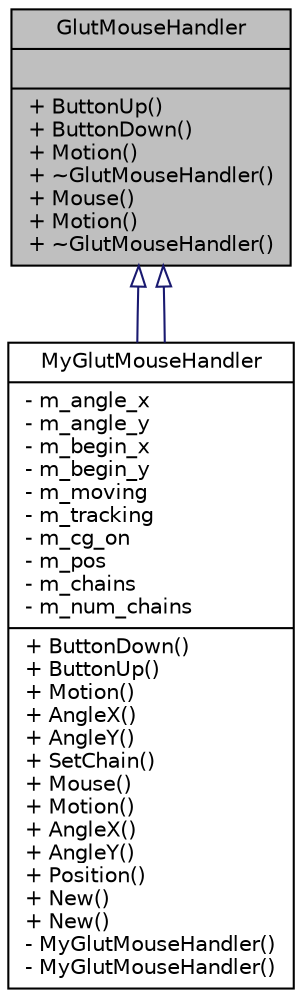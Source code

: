 digraph G
{
  edge [fontname="Helvetica",fontsize="10",labelfontname="Helvetica",labelfontsize="10"];
  node [fontname="Helvetica",fontsize="10",shape=record];
  Node1 [label="{GlutMouseHandler\n||+ ButtonUp()\l+ ButtonDown()\l+ Motion()\l+ ~GlutMouseHandler()\l+ Mouse()\l+ Motion()\l+ ~GlutMouseHandler()\l}",height=0.2,width=0.4,color="black", fillcolor="grey75", style="filled" fontcolor="black"];
  Node1 -> Node2 [dir=back,color="midnightblue",fontsize="10",style="solid",arrowtail="empty",fontname="Helvetica"];
  Node2 [label="{MyGlutMouseHandler\n|- m_angle_x\l- m_angle_y\l- m_begin_x\l- m_begin_y\l- m_moving\l- m_tracking\l- m_cg_on\l- m_pos\l- m_chains\l- m_num_chains\l|+ ButtonDown()\l+ ButtonUp()\l+ Motion()\l+ AngleX()\l+ AngleY()\l+ SetChain()\l+ Mouse()\l+ Motion()\l+ AngleX()\l+ AngleY()\l+ Position()\l+ New()\l+ New()\l- MyGlutMouseHandler()\l- MyGlutMouseHandler()\l}",height=0.2,width=0.4,color="black", fillcolor="white", style="filled",URL="$d4/dc0/classMyGlutMouseHandler.html"];
  Node1 -> Node2 [dir=back,color="midnightblue",fontsize="10",style="solid",arrowtail="empty",fontname="Helvetica"];
}
